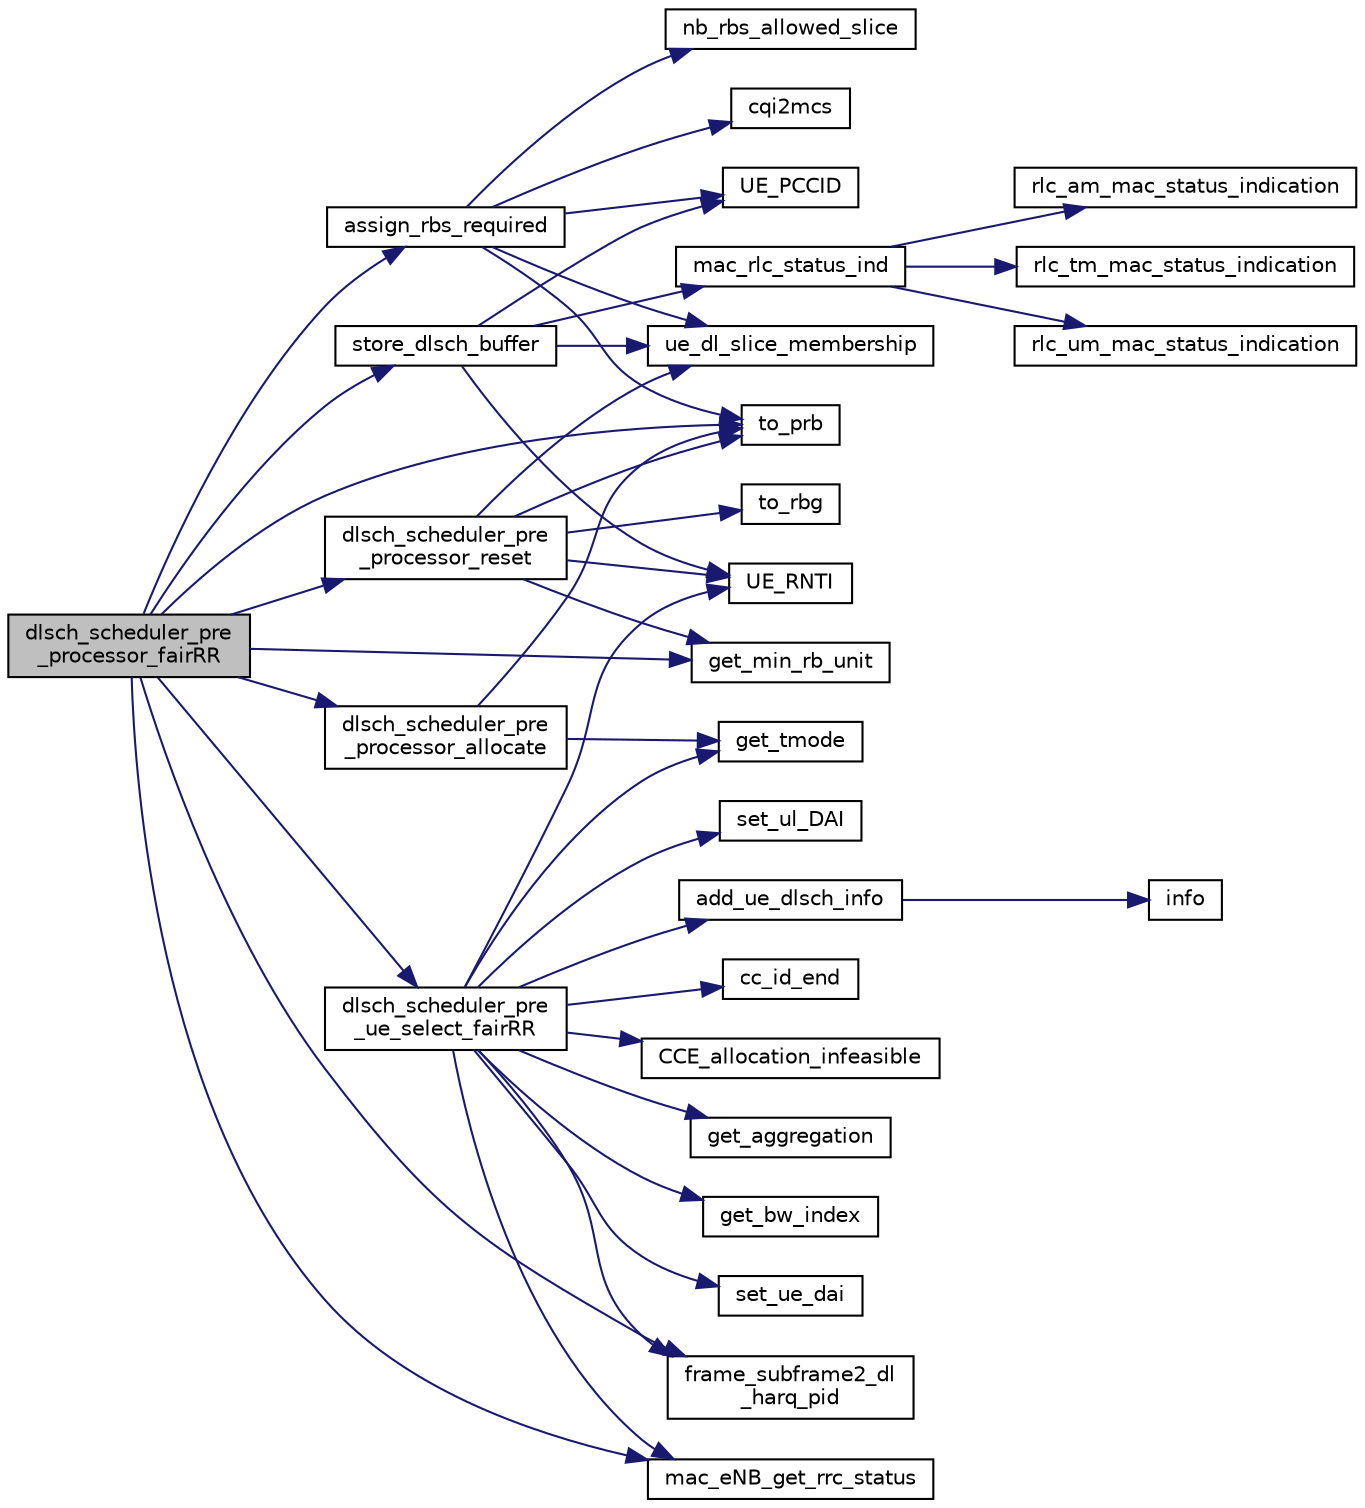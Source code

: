 digraph "dlsch_scheduler_pre_processor_fairRR"
{
 // LATEX_PDF_SIZE
  edge [fontname="Helvetica",fontsize="10",labelfontname="Helvetica",labelfontsize="10"];
  node [fontname="Helvetica",fontsize="10",shape=record];
  rankdir="LR";
  Node1 [label="dlsch_scheduler_pre\l_processor_fairRR",height=0.2,width=0.4,color="black", fillcolor="grey75", style="filled", fontcolor="black",tooltip=" "];
  Node1 -> Node2 [color="midnightblue",fontsize="10",style="solid",fontname="Helvetica"];
  Node2 [label="assign_rbs_required",height=0.2,width=0.4,color="black", fillcolor="white", style="filled",URL="$group____mac.html#gafef1503392659cdc47f2946f4efe2a47",tooltip=" "];
  Node2 -> Node3 [color="midnightblue",fontsize="10",style="solid",fontname="Helvetica"];
  Node3 [label="cqi2mcs",height=0.2,width=0.4,color="black", fillcolor="white", style="filled",URL="$pre__processor_8c.html#a898c35bf945957b49c4fc9d3ca45b6be",tooltip=" "];
  Node2 -> Node4 [color="midnightblue",fontsize="10",style="solid",fontname="Helvetica"];
  Node4 [label="nb_rbs_allowed_slice",height=0.2,width=0.4,color="black", fillcolor="white", style="filled",URL="$group____mac.html#ga9b2f93599394d16d8f54a817d8e24b8a",tooltip="this function wil return how many rbs you can use. you input a percentage of slice and overall number..."];
  Node2 -> Node5 [color="midnightblue",fontsize="10",style="solid",fontname="Helvetica"];
  Node5 [label="to_prb",height=0.2,width=0.4,color="black", fillcolor="white", style="filled",URL="$group____mac.html#ga2ecb220c8c3fc34274ba8838c3106240",tooltip=" "];
  Node2 -> Node6 [color="midnightblue",fontsize="10",style="solid",fontname="Helvetica"];
  Node6 [label="ue_dl_slice_membership",height=0.2,width=0.4,color="black", fillcolor="white", style="filled",URL="$group____mac.html#ga9648413305f4341d12713a15b8e62916",tooltip="本函式負責DＬ slice 的 ue_list篩選，根據輸入的UE_id 與 slice id 做判斷, 若此ＵＥ屬於輸入的這個slice id 則return true,..."];
  Node2 -> Node7 [color="midnightblue",fontsize="10",style="solid",fontname="Helvetica"];
  Node7 [label="UE_PCCID",height=0.2,width=0.4,color="black", fillcolor="white", style="filled",URL="$group____mac.html#ga63d612e6b94450ff40406b999ab25448",tooltip=" "];
  Node1 -> Node8 [color="midnightblue",fontsize="10",style="solid",fontname="Helvetica"];
  Node8 [label="dlsch_scheduler_pre\l_processor_allocate",height=0.2,width=0.4,color="black", fillcolor="white", style="filled",URL="$group____mac.html#ga7967f5e1d163b7ca3e02016fabaa6e23",tooltip=" "];
  Node8 -> Node9 [color="midnightblue",fontsize="10",style="solid",fontname="Helvetica"];
  Node9 [label="get_tmode",height=0.2,width=0.4,color="black", fillcolor="white", style="filled",URL="$group____mac.html#gabda3f675c9ac309af6cc662ef486752a",tooltip=" "];
  Node8 -> Node5 [color="midnightblue",fontsize="10",style="solid",fontname="Helvetica"];
  Node1 -> Node10 [color="midnightblue",fontsize="10",style="solid",fontname="Helvetica"];
  Node10 [label="dlsch_scheduler_pre\l_processor_reset",height=0.2,width=0.4,color="black", fillcolor="white", style="filled",URL="$group____mac.html#gaee0547f8ed49d0a2bd05db80be0c1be8",tooltip=" "];
  Node10 -> Node11 [color="midnightblue",fontsize="10",style="solid",fontname="Helvetica"];
  Node11 [label="get_min_rb_unit",height=0.2,width=0.4,color="black", fillcolor="white", style="filled",URL="$group____mac.html#gaab443c4ed923af43ed219ef56239dedc",tooltip=" "];
  Node10 -> Node5 [color="midnightblue",fontsize="10",style="solid",fontname="Helvetica"];
  Node10 -> Node12 [color="midnightblue",fontsize="10",style="solid",fontname="Helvetica"];
  Node12 [label="to_rbg",height=0.2,width=0.4,color="black", fillcolor="white", style="filled",URL="$group____mac.html#gae94d89d4d8082f7704d151ec4a3c67da",tooltip=" "];
  Node10 -> Node6 [color="midnightblue",fontsize="10",style="solid",fontname="Helvetica"];
  Node10 -> Node13 [color="midnightblue",fontsize="10",style="solid",fontname="Helvetica"];
  Node13 [label="UE_RNTI",height=0.2,width=0.4,color="black", fillcolor="white", style="filled",URL="$group____mac.html#gab1357b72b8008581c108de6f662a3ca8",tooltip=" "];
  Node1 -> Node14 [color="midnightblue",fontsize="10",style="solid",fontname="Helvetica"];
  Node14 [label="dlsch_scheduler_pre\l_ue_select_fairRR",height=0.2,width=0.4,color="black", fillcolor="white", style="filled",URL="$eNB__scheduler__fairRR_8c.html#a92b6f5e143ae3e918d97b211eee1b3f1",tooltip=" "];
  Node14 -> Node15 [color="midnightblue",fontsize="10",style="solid",fontname="Helvetica"];
  Node15 [label="add_ue_dlsch_info",height=0.2,width=0.4,color="black", fillcolor="white", style="filled",URL="$group____mac.html#gab107ac7f647bdd51985ad27d091e405b",tooltip=" "];
  Node15 -> Node16 [color="midnightblue",fontsize="10",style="solid",fontname="Helvetica"];
  Node16 [label="info",height=0.2,width=0.4,color="black", fillcolor="white", style="filled",URL="$cli_8h.html#ae2e88415bbde5c6d1950043ee63edbe1",tooltip=" "];
  Node14 -> Node17 [color="midnightblue",fontsize="10",style="solid",fontname="Helvetica"];
  Node17 [label="cc_id_end",height=0.2,width=0.4,color="black", fillcolor="white", style="filled",URL="$eNB__scheduler__fairRR_8c.html#ae4768777de95df62e7fc09d3f6415c96",tooltip=" "];
  Node14 -> Node18 [color="midnightblue",fontsize="10",style="solid",fontname="Helvetica"];
  Node18 [label="CCE_allocation_infeasible",height=0.2,width=0.4,color="black", fillcolor="white", style="filled",URL="$group____mac.html#ga08091f59e46cc6cbe9eac747d19517e6",tooltip=" "];
  Node14 -> Node19 [color="midnightblue",fontsize="10",style="solid",fontname="Helvetica"];
  Node19 [label="frame_subframe2_dl\l_harq_pid",height=0.2,width=0.4,color="black", fillcolor="white", style="filled",URL="$group____mac.html#gad421ff52ee235a9a7990dccc2905b658",tooltip=" "];
  Node14 -> Node20 [color="midnightblue",fontsize="10",style="solid",fontname="Helvetica"];
  Node20 [label="get_aggregation",height=0.2,width=0.4,color="black", fillcolor="white", style="filled",URL="$group____mac.html#ga4c2fbdb0dfe9c6eb3eea73322800e767",tooltip=" "];
  Node14 -> Node21 [color="midnightblue",fontsize="10",style="solid",fontname="Helvetica"];
  Node21 [label="get_bw_index",height=0.2,width=0.4,color="black", fillcolor="white", style="filled",URL="$group____mac.html#ga90192a5bf0a35e59da30cc67f2d17d33",tooltip=" "];
  Node14 -> Node9 [color="midnightblue",fontsize="10",style="solid",fontname="Helvetica"];
  Node14 -> Node22 [color="midnightblue",fontsize="10",style="solid",fontname="Helvetica"];
  Node22 [label="mac_eNB_get_rrc_status",height=0.2,width=0.4,color="black", fillcolor="white", style="filled",URL="$group____rrc.html#ga924d14199b132512e86d4fec21b50253",tooltip=" "];
  Node14 -> Node23 [color="midnightblue",fontsize="10",style="solid",fontname="Helvetica"];
  Node23 [label="set_ue_dai",height=0.2,width=0.4,color="black", fillcolor="white", style="filled",URL="$group____mac.html#ga22d113195dd2ae88e12310025616b27c",tooltip=" "];
  Node14 -> Node24 [color="midnightblue",fontsize="10",style="solid",fontname="Helvetica"];
  Node24 [label="set_ul_DAI",height=0.2,width=0.4,color="black", fillcolor="white", style="filled",URL="$group____mac.html#gab7eb1d320460aaf3f2b670b4d67c0250",tooltip=" "];
  Node14 -> Node13 [color="midnightblue",fontsize="10",style="solid",fontname="Helvetica"];
  Node1 -> Node19 [color="midnightblue",fontsize="10",style="solid",fontname="Helvetica"];
  Node1 -> Node11 [color="midnightblue",fontsize="10",style="solid",fontname="Helvetica"];
  Node1 -> Node22 [color="midnightblue",fontsize="10",style="solid",fontname="Helvetica"];
  Node1 -> Node25 [color="midnightblue",fontsize="10",style="solid",fontname="Helvetica"];
  Node25 [label="store_dlsch_buffer",height=0.2,width=0.4,color="black", fillcolor="white", style="filled",URL="$group____mac.html#ga3884fec2a5a6031fa8bf50e8030e2b44",tooltip=" "];
  Node25 -> Node26 [color="midnightblue",fontsize="10",style="solid",fontname="Helvetica"];
  Node26 [label="mac_rlc_status_ind",height=0.2,width=0.4,color="black", fillcolor="white", style="filled",URL="$group__em.html#gab02bd6cca3f46350ea44e5afbd3282da",tooltip=" "];
  Node26 -> Node27 [color="midnightblue",fontsize="10",style="solid",fontname="Helvetica"];
  Node27 [label="rlc_am_mac_status_indication",height=0.2,width=0.4,color="black", fillcolor="white", style="filled",URL="$group__em.html#ga15180e8939fdaa3460571097725529d1",tooltip="Request the maximum number of bytes that can be served by RLC instance to MAC and fix the amount of b..."];
  Node26 -> Node28 [color="midnightblue",fontsize="10",style="solid",fontname="Helvetica"];
  Node28 [label="rlc_tm_mac_status_indication",height=0.2,width=0.4,color="black", fillcolor="white", style="filled",URL="$group__em.html#gab2b184fc692c5735e92172c469508824",tooltip=" "];
  Node26 -> Node29 [color="midnightblue",fontsize="10",style="solid",fontname="Helvetica"];
  Node29 [label="rlc_um_mac_status_indication",height=0.2,width=0.4,color="black", fillcolor="white", style="filled",URL="$group__em.html#ga081443f7a65ddc28f9a462ea0c8a5e93",tooltip=" "];
  Node25 -> Node6 [color="midnightblue",fontsize="10",style="solid",fontname="Helvetica"];
  Node25 -> Node7 [color="midnightblue",fontsize="10",style="solid",fontname="Helvetica"];
  Node25 -> Node13 [color="midnightblue",fontsize="10",style="solid",fontname="Helvetica"];
  Node1 -> Node5 [color="midnightblue",fontsize="10",style="solid",fontname="Helvetica"];
}

